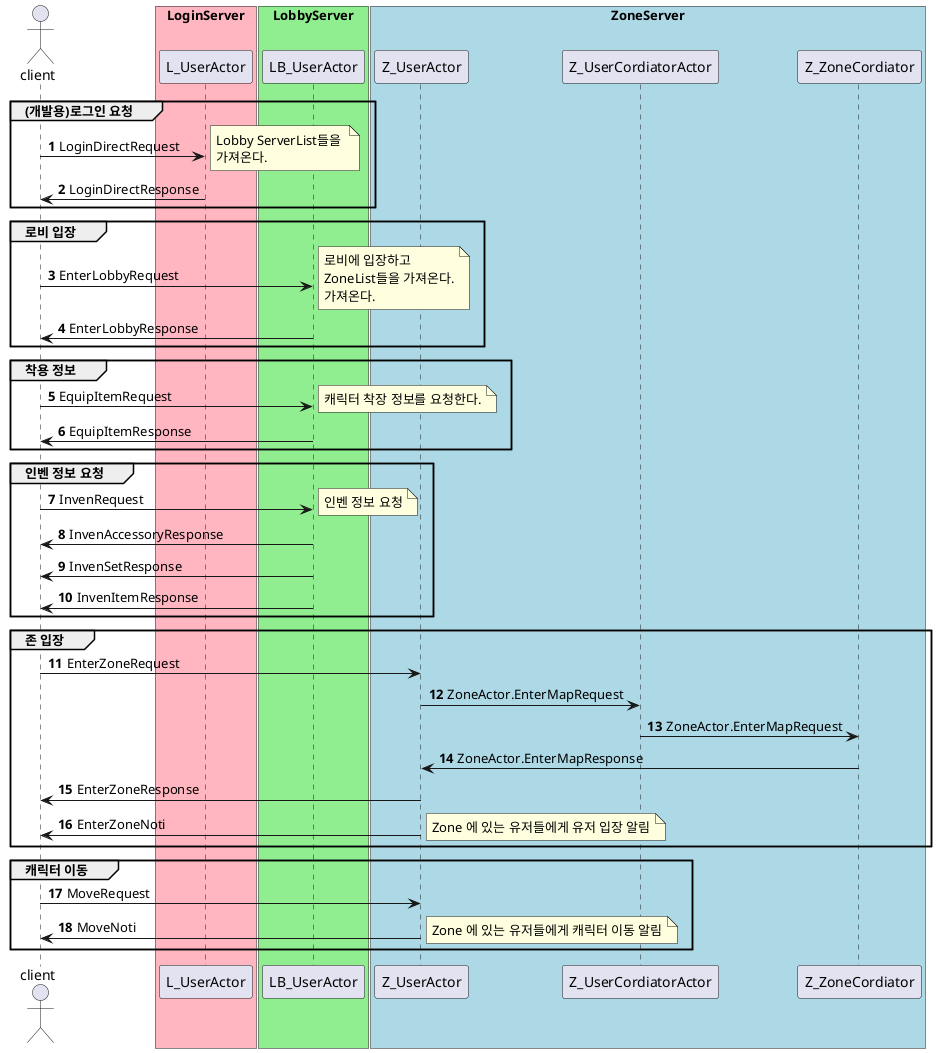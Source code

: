 @startuml
autonumber
actor client

box "LoginServer" #LightPink
participant L_UserActor
end box

box "LobbyServer" #LightGreen
participant LB_UserActor
end box

box "ZoneServer" #LightBlue
participant Z_UserActor
participant Z_UserCordiatorActor
participant Z_ZoneCordiator
end box


group (개발용)로그인 요청
client -> L_UserActor : LoginDirectRequest
note right #LightYellow
Lobby ServerList들을 
가져온다.
end note
client <- L_UserActor :LoginDirectResponse
end

group 로비 입장
client -> LB_UserActor : EnterLobbyRequest
note right #LightYellow
로비에 입장하고 
ZoneList들을 가져온다.
가져온다.
end note
client <- LB_UserActor :EnterLobbyResponse
end

group 착용 정보
client -> LB_UserActor : EquipItemRequest
note right #LightYellow
캐릭터 착장 정보를 요청한다.
end note
client <- LB_UserActor :EquipItemResponse
end

group 인벤 정보 요청
client -> LB_UserActor : InvenRequest
note right #LightYellow
인벤 정보 요청
end note
client <- LB_UserActor :InvenAccessoryResponse
client <- LB_UserActor :InvenSetResponse
client <- LB_UserActor :InvenItemResponse
end

group 존 입장
client -> Z_UserActor : EnterZoneRequest
Z_UserActor -> Z_UserCordiatorActor : ZoneActor.EnterMapRequest
Z_UserCordiatorActor -> Z_ZoneCordiator: ZoneActor.EnterMapRequest
Z_ZoneCordiator -> Z_UserActor : ZoneActor.EnterMapResponse
client <- Z_UserActor :EnterZoneResponse
client <- Z_UserActor :EnterZoneNoti
note right #LightYellow
Zone 에 있는 유저들에게 유저 입장 알림
end note
end

group 캐릭터 이동
client -> Z_UserActor : MoveRequest

client <- Z_UserActor : MoveNoti
note right #LightYellow
Zone 에 있는 유저들에게 캐릭터 이동 알림
end note
end

@enduml
